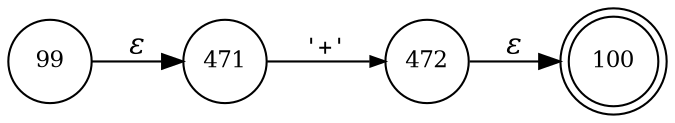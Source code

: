 digraph ATN {
rankdir=LR;
s100[fontsize=11, label="100", shape=doublecircle, fixedsize=true, width=.6];
s99[fontsize=11,label="99", shape=circle, fixedsize=true, width=.55, peripheries=1];
s471[fontsize=11,label="471", shape=circle, fixedsize=true, width=.55, peripheries=1];
s472[fontsize=11,label="472", shape=circle, fixedsize=true, width=.55, peripheries=1];
s99 -> s471 [fontname="Times-Italic", label="&epsilon;"];
s471 -> s472 [fontsize=11, fontname="Courier", arrowsize=.7, label = "'+'", arrowhead = normal];
s472 -> s100 [fontname="Times-Italic", label="&epsilon;"];
}